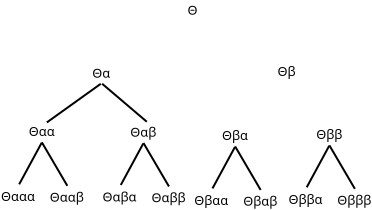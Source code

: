 <?xml version="1.0" encoding="UTF-8"?>
<dia:diagram xmlns:dia="http://www.lysator.liu.se/~alla/dia/">
  <dia:layer name="Background" visible="true" active="true">
    <dia:object type="Standard - Text" version="1" id="O0">
      <dia:attribute name="obj_pos">
        <dia:point val="25.533,4.583"/>
      </dia:attribute>
      <dia:attribute name="obj_bb">
        <dia:rectangle val="25.533,3.988;26.038,4.736"/>
      </dia:attribute>
      <dia:attribute name="text">
        <dia:composite type="text">
          <dia:attribute name="string">
            <dia:string>#Θ#</dia:string>
          </dia:attribute>
          <dia:attribute name="font">
            <dia:font family="sans" style="0" name="Helvetica"/>
          </dia:attribute>
          <dia:attribute name="height">
            <dia:real val="0.8"/>
          </dia:attribute>
          <dia:attribute name="pos">
            <dia:point val="25.533,4.583"/>
          </dia:attribute>
          <dia:attribute name="color">
            <dia:color val="#000000"/>
          </dia:attribute>
          <dia:attribute name="alignment">
            <dia:enum val="0"/>
          </dia:attribute>
        </dia:composite>
      </dia:attribute>
      <dia:attribute name="valign">
        <dia:enum val="3"/>
      </dia:attribute>
    </dia:object>
    <dia:object type="Standard - Text" version="1" id="O1">
      <dia:attribute name="obj_pos">
        <dia:point val="20.767,7.736"/>
      </dia:attribute>
      <dia:attribute name="obj_bb">
        <dia:rectangle val="20.767,7.141;21.694,7.889"/>
      </dia:attribute>
      <dia:attribute name="text">
        <dia:composite type="text">
          <dia:attribute name="string">
            <dia:string>#Θα#</dia:string>
          </dia:attribute>
          <dia:attribute name="font">
            <dia:font family="sans" style="0" name="Helvetica"/>
          </dia:attribute>
          <dia:attribute name="height">
            <dia:real val="0.8"/>
          </dia:attribute>
          <dia:attribute name="pos">
            <dia:point val="20.767,7.736"/>
          </dia:attribute>
          <dia:attribute name="color">
            <dia:color val="#000000"/>
          </dia:attribute>
          <dia:attribute name="alignment">
            <dia:enum val="0"/>
          </dia:attribute>
        </dia:composite>
      </dia:attribute>
      <dia:attribute name="valign">
        <dia:enum val="3"/>
      </dia:attribute>
    </dia:object>
    <dia:object type="Standard - Text" version="1" id="O2">
      <dia:attribute name="obj_pos">
        <dia:point val="30.033,7.65"/>
      </dia:attribute>
      <dia:attribute name="obj_bb">
        <dia:rectangle val="30.033,7.055;30.946,7.803"/>
      </dia:attribute>
      <dia:attribute name="text">
        <dia:composite type="text">
          <dia:attribute name="string">
            <dia:string>#Θβ#</dia:string>
          </dia:attribute>
          <dia:attribute name="font">
            <dia:font family="sans" style="0" name="Helvetica"/>
          </dia:attribute>
          <dia:attribute name="height">
            <dia:real val="0.8"/>
          </dia:attribute>
          <dia:attribute name="pos">
            <dia:point val="30.033,7.65"/>
          </dia:attribute>
          <dia:attribute name="color">
            <dia:color val="#000000"/>
          </dia:attribute>
          <dia:attribute name="alignment">
            <dia:enum val="0"/>
          </dia:attribute>
        </dia:composite>
      </dia:attribute>
      <dia:attribute name="valign">
        <dia:enum val="3"/>
      </dia:attribute>
    </dia:object>
    <dia:group>
      <dia:object type="Standard - Text" version="1" id="O3">
        <dia:attribute name="obj_pos">
          <dia:point val="31.973,10.798"/>
        </dia:attribute>
        <dia:attribute name="obj_bb">
          <dia:rectangle val="31.973,10.203;33.293,10.95"/>
        </dia:attribute>
        <dia:attribute name="text">
          <dia:composite type="text">
            <dia:attribute name="string">
              <dia:string>#Θββ#</dia:string>
            </dia:attribute>
            <dia:attribute name="font">
              <dia:font family="sans" style="0" name="Helvetica"/>
            </dia:attribute>
            <dia:attribute name="height">
              <dia:real val="0.8"/>
            </dia:attribute>
            <dia:attribute name="pos">
              <dia:point val="31.973,10.798"/>
            </dia:attribute>
            <dia:attribute name="color">
              <dia:color val="#000000"/>
            </dia:attribute>
            <dia:attribute name="alignment">
              <dia:enum val="0"/>
            </dia:attribute>
          </dia:composite>
        </dia:attribute>
        <dia:attribute name="valign">
          <dia:enum val="3"/>
        </dia:attribute>
      </dia:object>
      <dia:object type="Standard - Text" version="1" id="O4">
        <dia:attribute name="obj_pos">
          <dia:point val="33.028,14.081"/>
        </dia:attribute>
        <dia:attribute name="obj_bb">
          <dia:rectangle val="33.028,13.486;34.756,14.233"/>
        </dia:attribute>
        <dia:attribute name="text">
          <dia:composite type="text">
            <dia:attribute name="string">
              <dia:string>#Θβββ#</dia:string>
            </dia:attribute>
            <dia:attribute name="font">
              <dia:font family="sans" style="0" name="Helvetica"/>
            </dia:attribute>
            <dia:attribute name="height">
              <dia:real val="0.8"/>
            </dia:attribute>
            <dia:attribute name="pos">
              <dia:point val="33.028,14.081"/>
            </dia:attribute>
            <dia:attribute name="color">
              <dia:color val="#000000"/>
            </dia:attribute>
            <dia:attribute name="alignment">
              <dia:enum val="0"/>
            </dia:attribute>
          </dia:composite>
        </dia:attribute>
        <dia:attribute name="valign">
          <dia:enum val="3"/>
        </dia:attribute>
      </dia:object>
      <dia:object type="Standard - Text" version="1" id="O5">
        <dia:attribute name="obj_pos">
          <dia:point val="30.587,14.042"/>
        </dia:attribute>
        <dia:attribute name="obj_bb">
          <dia:rectangle val="30.587,13.447;32.329,14.195"/>
        </dia:attribute>
        <dia:attribute name="text">
          <dia:composite type="text">
            <dia:attribute name="string">
              <dia:string>#Θββα#</dia:string>
            </dia:attribute>
            <dia:attribute name="font">
              <dia:font family="sans" style="0" name="Helvetica"/>
            </dia:attribute>
            <dia:attribute name="height">
              <dia:real val="0.8"/>
            </dia:attribute>
            <dia:attribute name="pos">
              <dia:point val="30.587,14.042"/>
            </dia:attribute>
            <dia:attribute name="color">
              <dia:color val="#000000"/>
            </dia:attribute>
            <dia:attribute name="alignment">
              <dia:enum val="0"/>
            </dia:attribute>
          </dia:composite>
        </dia:attribute>
        <dia:attribute name="valign">
          <dia:enum val="3"/>
        </dia:attribute>
      </dia:object>
      <dia:object type="Standard - Line" version="0" id="O6">
        <dia:attribute name="obj_pos">
          <dia:point val="32.62,11.139"/>
        </dia:attribute>
        <dia:attribute name="obj_bb">
          <dia:rectangle val="31.427,11.072;32.688,13.282"/>
        </dia:attribute>
        <dia:attribute name="conn_endpoints">
          <dia:point val="32.62,11.139"/>
          <dia:point val="31.495,13.214"/>
        </dia:attribute>
        <dia:attribute name="numcp">
          <dia:int val="1"/>
        </dia:attribute>
      </dia:object>
      <dia:object type="Standard - Line" version="0" id="O7">
        <dia:attribute name="obj_pos">
          <dia:point val="32.628,11.114"/>
        </dia:attribute>
        <dia:attribute name="obj_bb">
          <dia:rectangle val="32.56,11.046;33.972,13.358"/>
        </dia:attribute>
        <dia:attribute name="conn_endpoints">
          <dia:point val="32.628,11.114"/>
          <dia:point val="33.903,13.289"/>
        </dia:attribute>
        <dia:attribute name="numcp">
          <dia:int val="1"/>
        </dia:attribute>
      </dia:object>
    </dia:group>
    <dia:group>
      <dia:object type="Standard - Text" version="1" id="O8">
        <dia:attribute name="obj_pos">
          <dia:point val="27.262,10.853"/>
        </dia:attribute>
        <dia:attribute name="obj_bb">
          <dia:rectangle val="27.262,10.24;28.615,11.043"/>
        </dia:attribute>
        <dia:attribute name="text">
          <dia:composite type="text">
            <dia:attribute name="string">
              <dia:string>#Θβα#</dia:string>
            </dia:attribute>
            <dia:attribute name="font">
              <dia:font family="sans" style="0" name="Helvetica"/>
            </dia:attribute>
            <dia:attribute name="height">
              <dia:real val="0.8"/>
            </dia:attribute>
            <dia:attribute name="pos">
              <dia:point val="27.262,10.853"/>
            </dia:attribute>
            <dia:attribute name="color">
              <dia:color val="#000000"/>
            </dia:attribute>
            <dia:attribute name="alignment">
              <dia:enum val="0"/>
            </dia:attribute>
          </dia:composite>
        </dia:attribute>
        <dia:attribute name="valign">
          <dia:enum val="3"/>
        </dia:attribute>
      </dia:object>
      <dia:object type="Standard - Text" version="1" id="O9">
        <dia:attribute name="obj_pos">
          <dia:point val="28.317,14.136"/>
        </dia:attribute>
        <dia:attribute name="obj_bb">
          <dia:rectangle val="28.317,13.523;30.078,14.326"/>
        </dia:attribute>
        <dia:attribute name="text">
          <dia:composite type="text">
            <dia:attribute name="string">
              <dia:string>#Θβαβ#</dia:string>
            </dia:attribute>
            <dia:attribute name="font">
              <dia:font family="sans" style="0" name="Helvetica"/>
            </dia:attribute>
            <dia:attribute name="height">
              <dia:real val="0.8"/>
            </dia:attribute>
            <dia:attribute name="pos">
              <dia:point val="28.317,14.136"/>
            </dia:attribute>
            <dia:attribute name="color">
              <dia:color val="#000000"/>
            </dia:attribute>
            <dia:attribute name="alignment">
              <dia:enum val="0"/>
            </dia:attribute>
          </dia:composite>
        </dia:attribute>
        <dia:attribute name="valign">
          <dia:enum val="3"/>
        </dia:attribute>
      </dia:object>
      <dia:object type="Standard - Text" version="1" id="O10">
        <dia:attribute name="obj_pos">
          <dia:point val="25.875,14.098"/>
        </dia:attribute>
        <dia:attribute name="obj_bb">
          <dia:rectangle val="25.875,13.484;27.651,14.287"/>
        </dia:attribute>
        <dia:attribute name="text">
          <dia:composite type="text">
            <dia:attribute name="string">
              <dia:string>#Θβαα#</dia:string>
            </dia:attribute>
            <dia:attribute name="font">
              <dia:font family="sans" style="0" name="Helvetica"/>
            </dia:attribute>
            <dia:attribute name="height">
              <dia:real val="0.8"/>
            </dia:attribute>
            <dia:attribute name="pos">
              <dia:point val="25.875,14.098"/>
            </dia:attribute>
            <dia:attribute name="color">
              <dia:color val="#000000"/>
            </dia:attribute>
            <dia:attribute name="alignment">
              <dia:enum val="0"/>
            </dia:attribute>
          </dia:composite>
        </dia:attribute>
        <dia:attribute name="valign">
          <dia:enum val="3"/>
        </dia:attribute>
      </dia:object>
      <dia:object type="Standard - Line" version="0" id="O11">
        <dia:attribute name="obj_pos">
          <dia:point val="27.909,11.195"/>
        </dia:attribute>
        <dia:attribute name="obj_bb">
          <dia:rectangle val="26.716,11.127;27.976,13.337"/>
        </dia:attribute>
        <dia:attribute name="conn_endpoints">
          <dia:point val="27.909,11.195"/>
          <dia:point val="26.784,13.27"/>
        </dia:attribute>
        <dia:attribute name="numcp">
          <dia:int val="1"/>
        </dia:attribute>
      </dia:object>
      <dia:object type="Standard - Line" version="0" id="O12">
        <dia:attribute name="obj_pos">
          <dia:point val="27.917,11.17"/>
        </dia:attribute>
        <dia:attribute name="obj_bb">
          <dia:rectangle val="27.848,11.101;29.26,13.413"/>
        </dia:attribute>
        <dia:attribute name="conn_endpoints">
          <dia:point val="27.917,11.17"/>
          <dia:point val="29.192,13.345"/>
        </dia:attribute>
        <dia:attribute name="numcp">
          <dia:int val="1"/>
        </dia:attribute>
      </dia:object>
    </dia:group>
    <dia:group>
      <dia:object type="Standard - Text" version="1" id="O13">
        <dia:attribute name="obj_pos">
          <dia:point val="22.678,10.681"/>
        </dia:attribute>
        <dia:attribute name="obj_bb">
          <dia:rectangle val="22.678,10.068;24.031,10.871"/>
        </dia:attribute>
        <dia:attribute name="text">
          <dia:composite type="text">
            <dia:attribute name="string">
              <dia:string>#Θαβ#</dia:string>
            </dia:attribute>
            <dia:attribute name="font">
              <dia:font family="sans" style="0" name="Helvetica"/>
            </dia:attribute>
            <dia:attribute name="height">
              <dia:real val="0.8"/>
            </dia:attribute>
            <dia:attribute name="pos">
              <dia:point val="22.678,10.681"/>
            </dia:attribute>
            <dia:attribute name="color">
              <dia:color val="#000000"/>
            </dia:attribute>
            <dia:attribute name="alignment">
              <dia:enum val="0"/>
            </dia:attribute>
          </dia:composite>
        </dia:attribute>
        <dia:attribute name="valign">
          <dia:enum val="3"/>
        </dia:attribute>
      </dia:object>
      <dia:object type="Standard - Text" version="1" id="O14">
        <dia:attribute name="obj_pos">
          <dia:point val="23.733,13.964"/>
        </dia:attribute>
        <dia:attribute name="obj_bb">
          <dia:rectangle val="23.733,13.351;25.494,14.154"/>
        </dia:attribute>
        <dia:attribute name="text">
          <dia:composite type="text">
            <dia:attribute name="string">
              <dia:string>#Θαββ#</dia:string>
            </dia:attribute>
            <dia:attribute name="font">
              <dia:font family="sans" style="0" name="Helvetica"/>
            </dia:attribute>
            <dia:attribute name="height">
              <dia:real val="0.8"/>
            </dia:attribute>
            <dia:attribute name="pos">
              <dia:point val="23.733,13.964"/>
            </dia:attribute>
            <dia:attribute name="color">
              <dia:color val="#000000"/>
            </dia:attribute>
            <dia:attribute name="alignment">
              <dia:enum val="0"/>
            </dia:attribute>
          </dia:composite>
        </dia:attribute>
        <dia:attribute name="valign">
          <dia:enum val="3"/>
        </dia:attribute>
      </dia:object>
      <dia:object type="Standard - Text" version="1" id="O15">
        <dia:attribute name="obj_pos">
          <dia:point val="21.291,13.925"/>
        </dia:attribute>
        <dia:attribute name="obj_bb">
          <dia:rectangle val="21.291,13.312;23.067,14.115"/>
        </dia:attribute>
        <dia:attribute name="text">
          <dia:composite type="text">
            <dia:attribute name="string">
              <dia:string>#Θαβα#</dia:string>
            </dia:attribute>
            <dia:attribute name="font">
              <dia:font family="sans" style="0" name="Helvetica"/>
            </dia:attribute>
            <dia:attribute name="height">
              <dia:real val="0.8"/>
            </dia:attribute>
            <dia:attribute name="pos">
              <dia:point val="21.291,13.925"/>
            </dia:attribute>
            <dia:attribute name="color">
              <dia:color val="#000000"/>
            </dia:attribute>
            <dia:attribute name="alignment">
              <dia:enum val="0"/>
            </dia:attribute>
          </dia:composite>
        </dia:attribute>
        <dia:attribute name="valign">
          <dia:enum val="3"/>
        </dia:attribute>
      </dia:object>
      <dia:object type="Standard - Line" version="0" id="O16">
        <dia:attribute name="obj_pos">
          <dia:point val="23.324,11.023"/>
        </dia:attribute>
        <dia:attribute name="obj_bb">
          <dia:rectangle val="22.132,10.955;23.392,13.165"/>
        </dia:attribute>
        <dia:attribute name="conn_endpoints">
          <dia:point val="23.324,11.023"/>
          <dia:point val="22.199,13.098"/>
        </dia:attribute>
        <dia:attribute name="numcp">
          <dia:int val="1"/>
        </dia:attribute>
      </dia:object>
      <dia:object type="Standard - Line" version="0" id="O17">
        <dia:attribute name="obj_pos">
          <dia:point val="23.333,10.998"/>
        </dia:attribute>
        <dia:attribute name="obj_bb">
          <dia:rectangle val="23.264,10.929;24.676,13.241"/>
        </dia:attribute>
        <dia:attribute name="conn_endpoints">
          <dia:point val="23.333,10.998"/>
          <dia:point val="24.608,13.173"/>
        </dia:attribute>
        <dia:attribute name="numcp">
          <dia:int val="1"/>
        </dia:attribute>
      </dia:object>
    </dia:group>
    <dia:group>
      <dia:object type="Standard - Text" version="1" id="O18">
        <dia:attribute name="obj_pos">
          <dia:point val="17.597,10.648"/>
        </dia:attribute>
        <dia:attribute name="obj_bb">
          <dia:rectangle val="17.597,10.034;18.965,10.838"/>
        </dia:attribute>
        <dia:attribute name="text">
          <dia:composite type="text">
            <dia:attribute name="string">
              <dia:string>#Θαα#</dia:string>
            </dia:attribute>
            <dia:attribute name="font">
              <dia:font family="sans" style="0" name="Helvetica"/>
            </dia:attribute>
            <dia:attribute name="height">
              <dia:real val="0.8"/>
            </dia:attribute>
            <dia:attribute name="pos">
              <dia:point val="17.597,10.648"/>
            </dia:attribute>
            <dia:attribute name="color">
              <dia:color val="#000000"/>
            </dia:attribute>
            <dia:attribute name="alignment">
              <dia:enum val="0"/>
            </dia:attribute>
          </dia:composite>
        </dia:attribute>
        <dia:attribute name="valign">
          <dia:enum val="3"/>
        </dia:attribute>
      </dia:object>
      <dia:object type="Standard - Text" version="1" id="O19">
        <dia:attribute name="obj_pos">
          <dia:point val="18.652,13.931"/>
        </dia:attribute>
        <dia:attribute name="obj_bb">
          <dia:rectangle val="18.652,13.317;20.428,14.121"/>
        </dia:attribute>
        <dia:attribute name="text">
          <dia:composite type="text">
            <dia:attribute name="string">
              <dia:string>#Θααβ#</dia:string>
            </dia:attribute>
            <dia:attribute name="font">
              <dia:font family="sans" style="0" name="Helvetica"/>
            </dia:attribute>
            <dia:attribute name="height">
              <dia:real val="0.8"/>
            </dia:attribute>
            <dia:attribute name="pos">
              <dia:point val="18.652,13.931"/>
            </dia:attribute>
            <dia:attribute name="color">
              <dia:color val="#000000"/>
            </dia:attribute>
            <dia:attribute name="alignment">
              <dia:enum val="0"/>
            </dia:attribute>
          </dia:composite>
        </dia:attribute>
        <dia:attribute name="valign">
          <dia:enum val="3"/>
        </dia:attribute>
      </dia:object>
      <dia:object type="Standard - Text" version="1" id="O20">
        <dia:attribute name="obj_pos">
          <dia:point val="16.21,13.892"/>
        </dia:attribute>
        <dia:attribute name="obj_bb">
          <dia:rectangle val="16.21,13.278;18.001,14.082"/>
        </dia:attribute>
        <dia:attribute name="text">
          <dia:composite type="text">
            <dia:attribute name="string">
              <dia:string>#Θααα#</dia:string>
            </dia:attribute>
            <dia:attribute name="font">
              <dia:font family="sans" style="0" name="Helvetica"/>
            </dia:attribute>
            <dia:attribute name="height">
              <dia:real val="0.8"/>
            </dia:attribute>
            <dia:attribute name="pos">
              <dia:point val="16.21,13.892"/>
            </dia:attribute>
            <dia:attribute name="color">
              <dia:color val="#000000"/>
            </dia:attribute>
            <dia:attribute name="alignment">
              <dia:enum val="0"/>
            </dia:attribute>
          </dia:composite>
        </dia:attribute>
        <dia:attribute name="valign">
          <dia:enum val="3"/>
        </dia:attribute>
      </dia:object>
      <dia:object type="Standard - Line" version="0" id="O21">
        <dia:attribute name="obj_pos">
          <dia:point val="18.243,10.989"/>
        </dia:attribute>
        <dia:attribute name="obj_bb">
          <dia:rectangle val="17.051,10.921;18.311,13.132"/>
        </dia:attribute>
        <dia:attribute name="conn_endpoints">
          <dia:point val="18.243,10.989"/>
          <dia:point val="17.118,13.064"/>
        </dia:attribute>
        <dia:attribute name="numcp">
          <dia:int val="1"/>
        </dia:attribute>
      </dia:object>
      <dia:object type="Standard - Line" version="0" id="O22">
        <dia:attribute name="obj_pos">
          <dia:point val="18.252,10.964"/>
        </dia:attribute>
        <dia:attribute name="obj_bb">
          <dia:rectangle val="18.183,10.896;19.595,13.208"/>
        </dia:attribute>
        <dia:attribute name="conn_endpoints">
          <dia:point val="18.252,10.964"/>
          <dia:point val="19.527,13.139"/>
        </dia:attribute>
        <dia:attribute name="numcp">
          <dia:int val="1"/>
        </dia:attribute>
      </dia:object>
    </dia:group>
    <dia:object type="Standard - Line" version="0" id="O23">
      <dia:attribute name="obj_pos">
        <dia:point val="21.2,8.036"/>
      </dia:attribute>
      <dia:attribute name="obj_bb">
        <dia:rectangle val="18.43,7.967;21.27,10.039"/>
      </dia:attribute>
      <dia:attribute name="conn_endpoints">
        <dia:point val="21.2,8.036"/>
        <dia:point val="18.5,9.97"/>
      </dia:attribute>
      <dia:attribute name="numcp">
        <dia:int val="1"/>
      </dia:attribute>
    </dia:object>
    <dia:object type="Standard - Line" version="0" id="O24">
      <dia:attribute name="obj_pos">
        <dia:point val="21.267,8.036"/>
      </dia:attribute>
      <dia:attribute name="obj_bb">
        <dia:rectangle val="21.196,7.966;23.57,10.007"/>
      </dia:attribute>
      <dia:attribute name="conn_endpoints">
        <dia:point val="21.267,8.036"/>
        <dia:point val="23.5,9.936"/>
      </dia:attribute>
      <dia:attribute name="numcp">
        <dia:int val="1"/>
      </dia:attribute>
    </dia:object>
  </dia:layer>
</dia:diagram>
